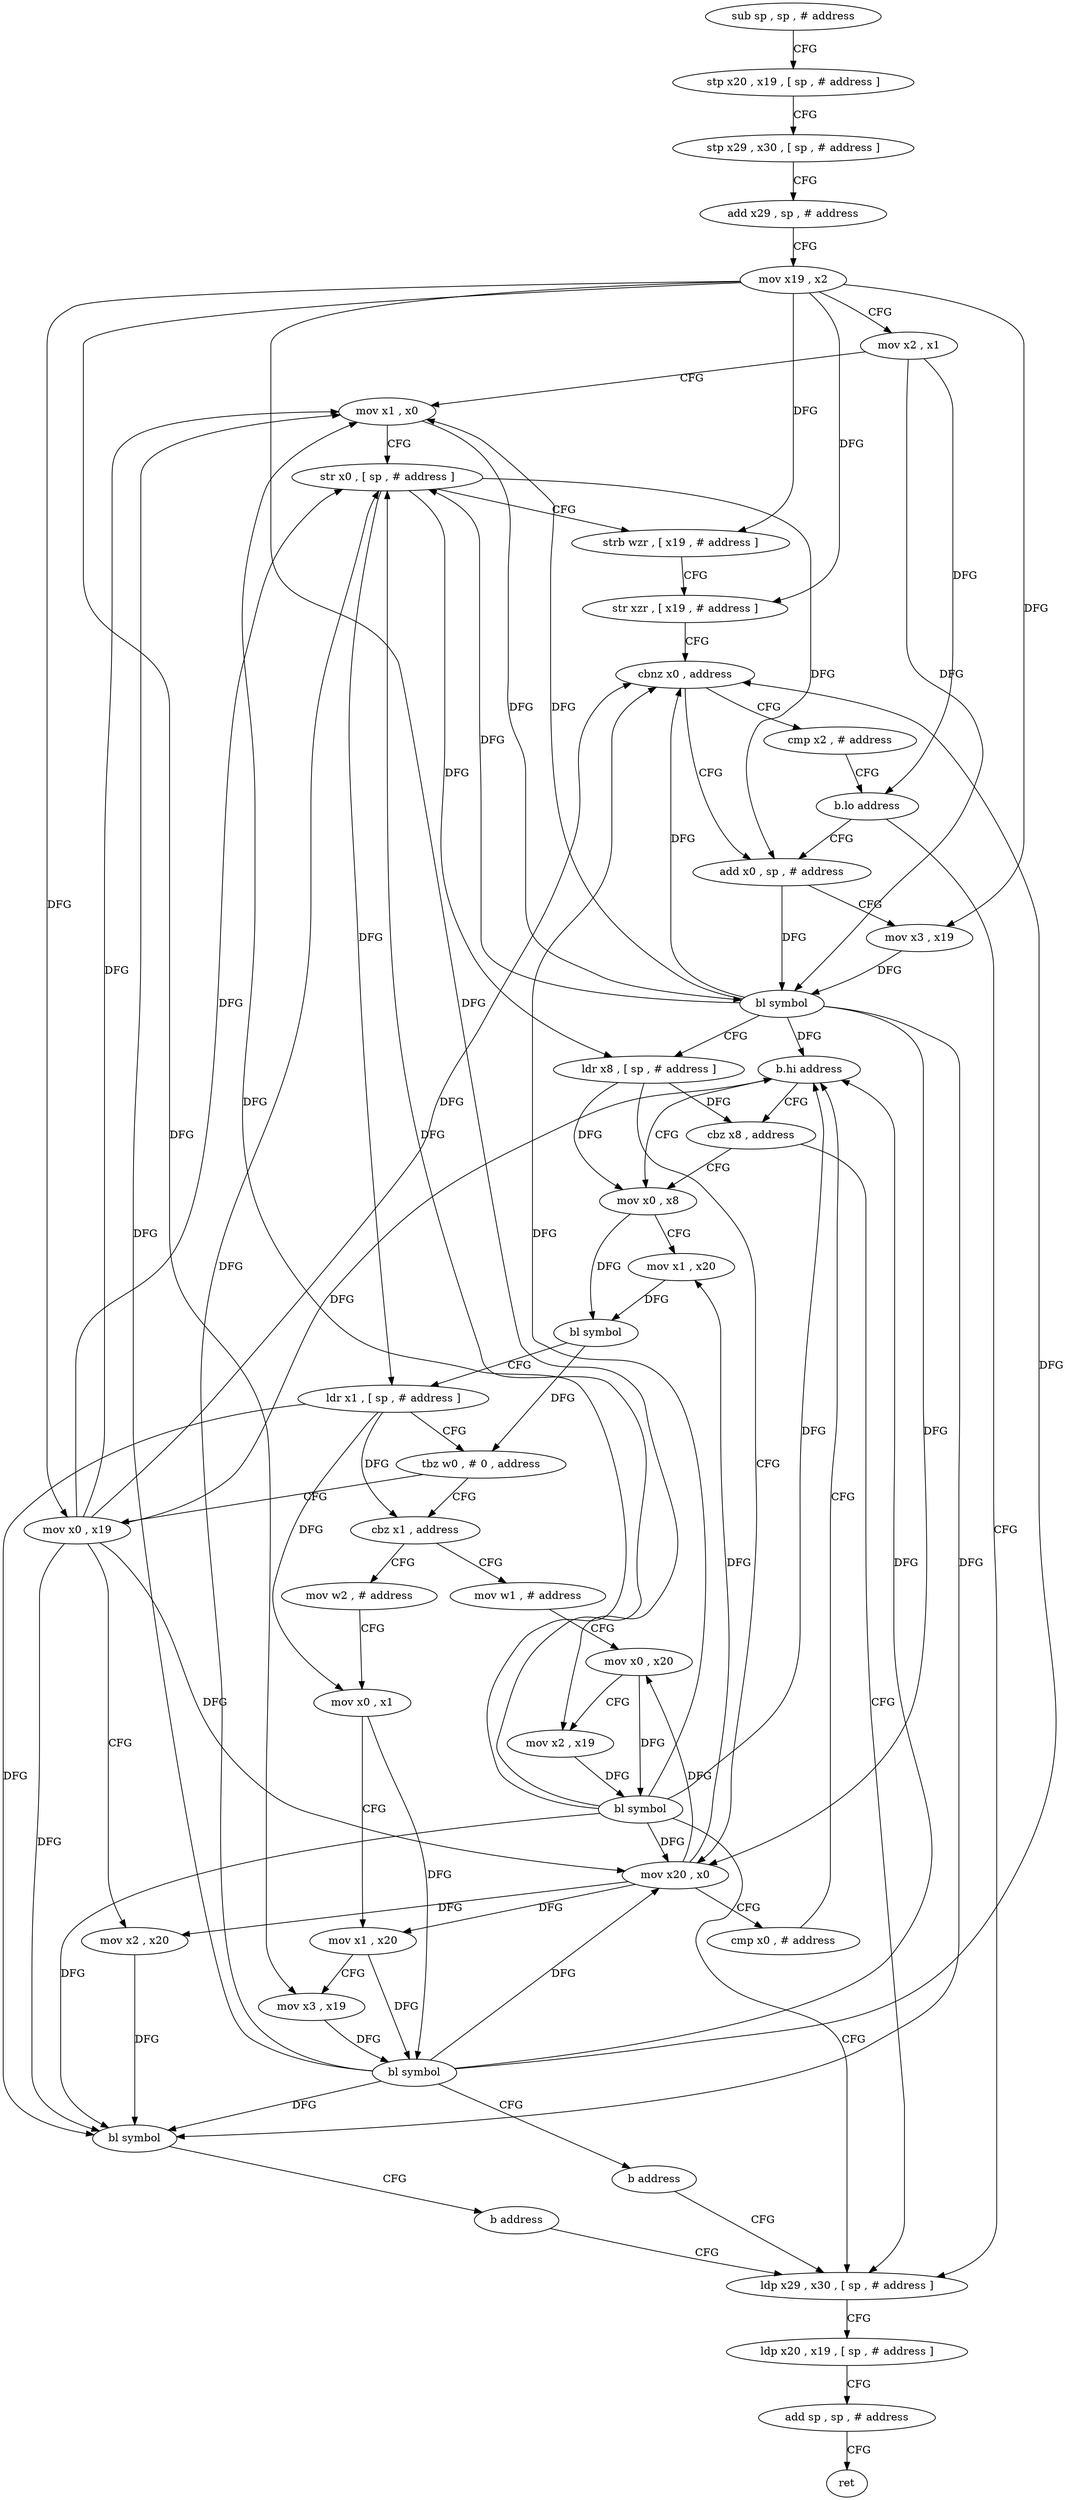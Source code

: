digraph "func" {
"4203532" [label = "sub sp , sp , # address" ]
"4203536" [label = "stp x20 , x19 , [ sp , # address ]" ]
"4203540" [label = "stp x29 , x30 , [ sp , # address ]" ]
"4203544" [label = "add x29 , sp , # address" ]
"4203548" [label = "mov x19 , x2" ]
"4203552" [label = "mov x2 , x1" ]
"4203556" [label = "mov x1 , x0" ]
"4203560" [label = "str x0 , [ sp , # address ]" ]
"4203564" [label = "strb wzr , [ x19 , # address ]" ]
"4203568" [label = "str xzr , [ x19 , # address ]" ]
"4203572" [label = "cbnz x0 , address" ]
"4203584" [label = "add x0 , sp , # address" ]
"4203576" [label = "cmp x2 , # address" ]
"4203588" [label = "mov x3 , x19" ]
"4203592" [label = "bl symbol" ]
"4203596" [label = "ldr x8 , [ sp , # address ]" ]
"4203600" [label = "mov x20 , x0" ]
"4203604" [label = "cmp x0 , # address" ]
"4203608" [label = "b.hi address" ]
"4203616" [label = "mov x0 , x8" ]
"4203612" [label = "cbz x8 , address" ]
"4203580" [label = "b.lo address" ]
"4203696" [label = "ldp x29 , x30 , [ sp , # address ]" ]
"4203620" [label = "mov x1 , x20" ]
"4203624" [label = "bl symbol" ]
"4203628" [label = "ldr x1 , [ sp , # address ]" ]
"4203632" [label = "tbz w0 , # 0 , address" ]
"4203652" [label = "cbz x1 , address" ]
"4203636" [label = "mov x0 , x19" ]
"4203700" [label = "ldp x20 , x19 , [ sp , # address ]" ]
"4203704" [label = "add sp , sp , # address" ]
"4203708" [label = "ret" ]
"4203680" [label = "mov w1 , # address" ]
"4203656" [label = "mov w2 , # address" ]
"4203640" [label = "mov x2 , x20" ]
"4203644" [label = "bl symbol" ]
"4203648" [label = "b address" ]
"4203684" [label = "mov x0 , x20" ]
"4203688" [label = "mov x2 , x19" ]
"4203692" [label = "bl symbol" ]
"4203660" [label = "mov x0 , x1" ]
"4203664" [label = "mov x1 , x20" ]
"4203668" [label = "mov x3 , x19" ]
"4203672" [label = "bl symbol" ]
"4203676" [label = "b address" ]
"4203532" -> "4203536" [ label = "CFG" ]
"4203536" -> "4203540" [ label = "CFG" ]
"4203540" -> "4203544" [ label = "CFG" ]
"4203544" -> "4203548" [ label = "CFG" ]
"4203548" -> "4203552" [ label = "CFG" ]
"4203548" -> "4203564" [ label = "DFG" ]
"4203548" -> "4203568" [ label = "DFG" ]
"4203548" -> "4203588" [ label = "DFG" ]
"4203548" -> "4203636" [ label = "DFG" ]
"4203548" -> "4203688" [ label = "DFG" ]
"4203548" -> "4203668" [ label = "DFG" ]
"4203552" -> "4203556" [ label = "CFG" ]
"4203552" -> "4203592" [ label = "DFG" ]
"4203552" -> "4203580" [ label = "DFG" ]
"4203556" -> "4203560" [ label = "CFG" ]
"4203556" -> "4203592" [ label = "DFG" ]
"4203560" -> "4203564" [ label = "CFG" ]
"4203560" -> "4203596" [ label = "DFG" ]
"4203560" -> "4203628" [ label = "DFG" ]
"4203560" -> "4203584" [ label = "DFG" ]
"4203564" -> "4203568" [ label = "CFG" ]
"4203568" -> "4203572" [ label = "CFG" ]
"4203572" -> "4203584" [ label = "CFG" ]
"4203572" -> "4203576" [ label = "CFG" ]
"4203584" -> "4203588" [ label = "CFG" ]
"4203584" -> "4203592" [ label = "DFG" ]
"4203576" -> "4203580" [ label = "CFG" ]
"4203588" -> "4203592" [ label = "DFG" ]
"4203592" -> "4203596" [ label = "CFG" ]
"4203592" -> "4203556" [ label = "DFG" ]
"4203592" -> "4203560" [ label = "DFG" ]
"4203592" -> "4203572" [ label = "DFG" ]
"4203592" -> "4203600" [ label = "DFG" ]
"4203592" -> "4203608" [ label = "DFG" ]
"4203592" -> "4203644" [ label = "DFG" ]
"4203596" -> "4203600" [ label = "CFG" ]
"4203596" -> "4203616" [ label = "DFG" ]
"4203596" -> "4203612" [ label = "DFG" ]
"4203600" -> "4203604" [ label = "CFG" ]
"4203600" -> "4203620" [ label = "DFG" ]
"4203600" -> "4203640" [ label = "DFG" ]
"4203600" -> "4203684" [ label = "DFG" ]
"4203600" -> "4203664" [ label = "DFG" ]
"4203604" -> "4203608" [ label = "CFG" ]
"4203608" -> "4203616" [ label = "CFG" ]
"4203608" -> "4203612" [ label = "CFG" ]
"4203616" -> "4203620" [ label = "CFG" ]
"4203616" -> "4203624" [ label = "DFG" ]
"4203612" -> "4203696" [ label = "CFG" ]
"4203612" -> "4203616" [ label = "CFG" ]
"4203580" -> "4203696" [ label = "CFG" ]
"4203580" -> "4203584" [ label = "CFG" ]
"4203696" -> "4203700" [ label = "CFG" ]
"4203620" -> "4203624" [ label = "DFG" ]
"4203624" -> "4203628" [ label = "CFG" ]
"4203624" -> "4203632" [ label = "DFG" ]
"4203628" -> "4203632" [ label = "CFG" ]
"4203628" -> "4203652" [ label = "DFG" ]
"4203628" -> "4203644" [ label = "DFG" ]
"4203628" -> "4203660" [ label = "DFG" ]
"4203632" -> "4203652" [ label = "CFG" ]
"4203632" -> "4203636" [ label = "CFG" ]
"4203652" -> "4203680" [ label = "CFG" ]
"4203652" -> "4203656" [ label = "CFG" ]
"4203636" -> "4203640" [ label = "CFG" ]
"4203636" -> "4203556" [ label = "DFG" ]
"4203636" -> "4203560" [ label = "DFG" ]
"4203636" -> "4203572" [ label = "DFG" ]
"4203636" -> "4203600" [ label = "DFG" ]
"4203636" -> "4203608" [ label = "DFG" ]
"4203636" -> "4203644" [ label = "DFG" ]
"4203700" -> "4203704" [ label = "CFG" ]
"4203704" -> "4203708" [ label = "CFG" ]
"4203680" -> "4203684" [ label = "CFG" ]
"4203656" -> "4203660" [ label = "CFG" ]
"4203640" -> "4203644" [ label = "DFG" ]
"4203644" -> "4203648" [ label = "CFG" ]
"4203648" -> "4203696" [ label = "CFG" ]
"4203684" -> "4203688" [ label = "CFG" ]
"4203684" -> "4203692" [ label = "DFG" ]
"4203688" -> "4203692" [ label = "DFG" ]
"4203692" -> "4203696" [ label = "CFG" ]
"4203692" -> "4203556" [ label = "DFG" ]
"4203692" -> "4203560" [ label = "DFG" ]
"4203692" -> "4203572" [ label = "DFG" ]
"4203692" -> "4203600" [ label = "DFG" ]
"4203692" -> "4203608" [ label = "DFG" ]
"4203692" -> "4203644" [ label = "DFG" ]
"4203660" -> "4203664" [ label = "CFG" ]
"4203660" -> "4203672" [ label = "DFG" ]
"4203664" -> "4203668" [ label = "CFG" ]
"4203664" -> "4203672" [ label = "DFG" ]
"4203668" -> "4203672" [ label = "DFG" ]
"4203672" -> "4203676" [ label = "CFG" ]
"4203672" -> "4203556" [ label = "DFG" ]
"4203672" -> "4203560" [ label = "DFG" ]
"4203672" -> "4203572" [ label = "DFG" ]
"4203672" -> "4203600" [ label = "DFG" ]
"4203672" -> "4203608" [ label = "DFG" ]
"4203672" -> "4203644" [ label = "DFG" ]
"4203676" -> "4203696" [ label = "CFG" ]
}
